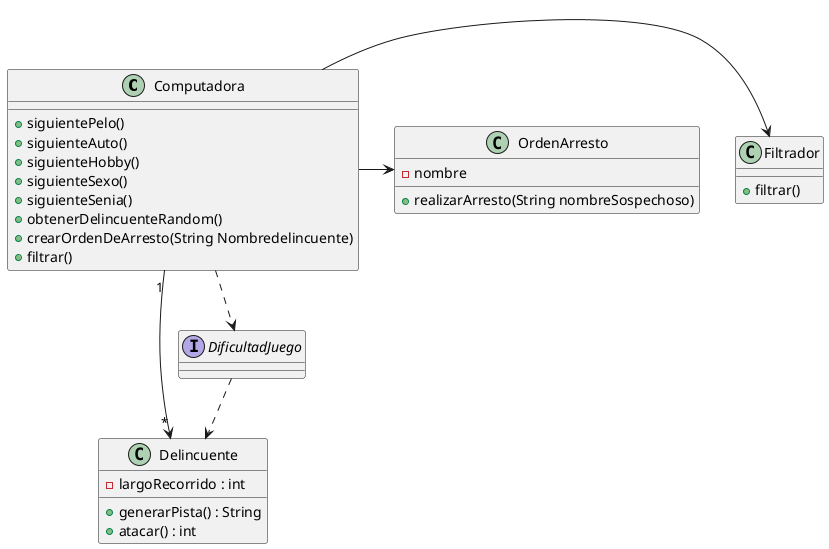 @startuml
'https://plantuml.com/class-diagram

@startuml
'https://plantuml.com/class-diagram

class Computadora{
+siguientePelo()
+siguienteAuto()
+siguienteHobby()
+siguienteSexo()
+siguienteSenia()
+obtenerDelincuenteRandom()
+crearOrdenDeArresto(String Nombredelincuente)
+filtrar()
}

class Delincuente{
- largoRecorrido : int
+ generarPista() : String
+ atacar() : int
}

class Filtrador{
+filtrar()
}

interface DificultadJuego{
}

class OrdenArresto{
-nombre

+realizarArresto(String nombreSospechoso)
}

Computadora "1" -> "*" Delincuente
Computadora -> Filtrador
Computadora ..> DificultadJuego
DificultadJuego ..> Delincuente
Computadora -> OrdenArresto


@enduml